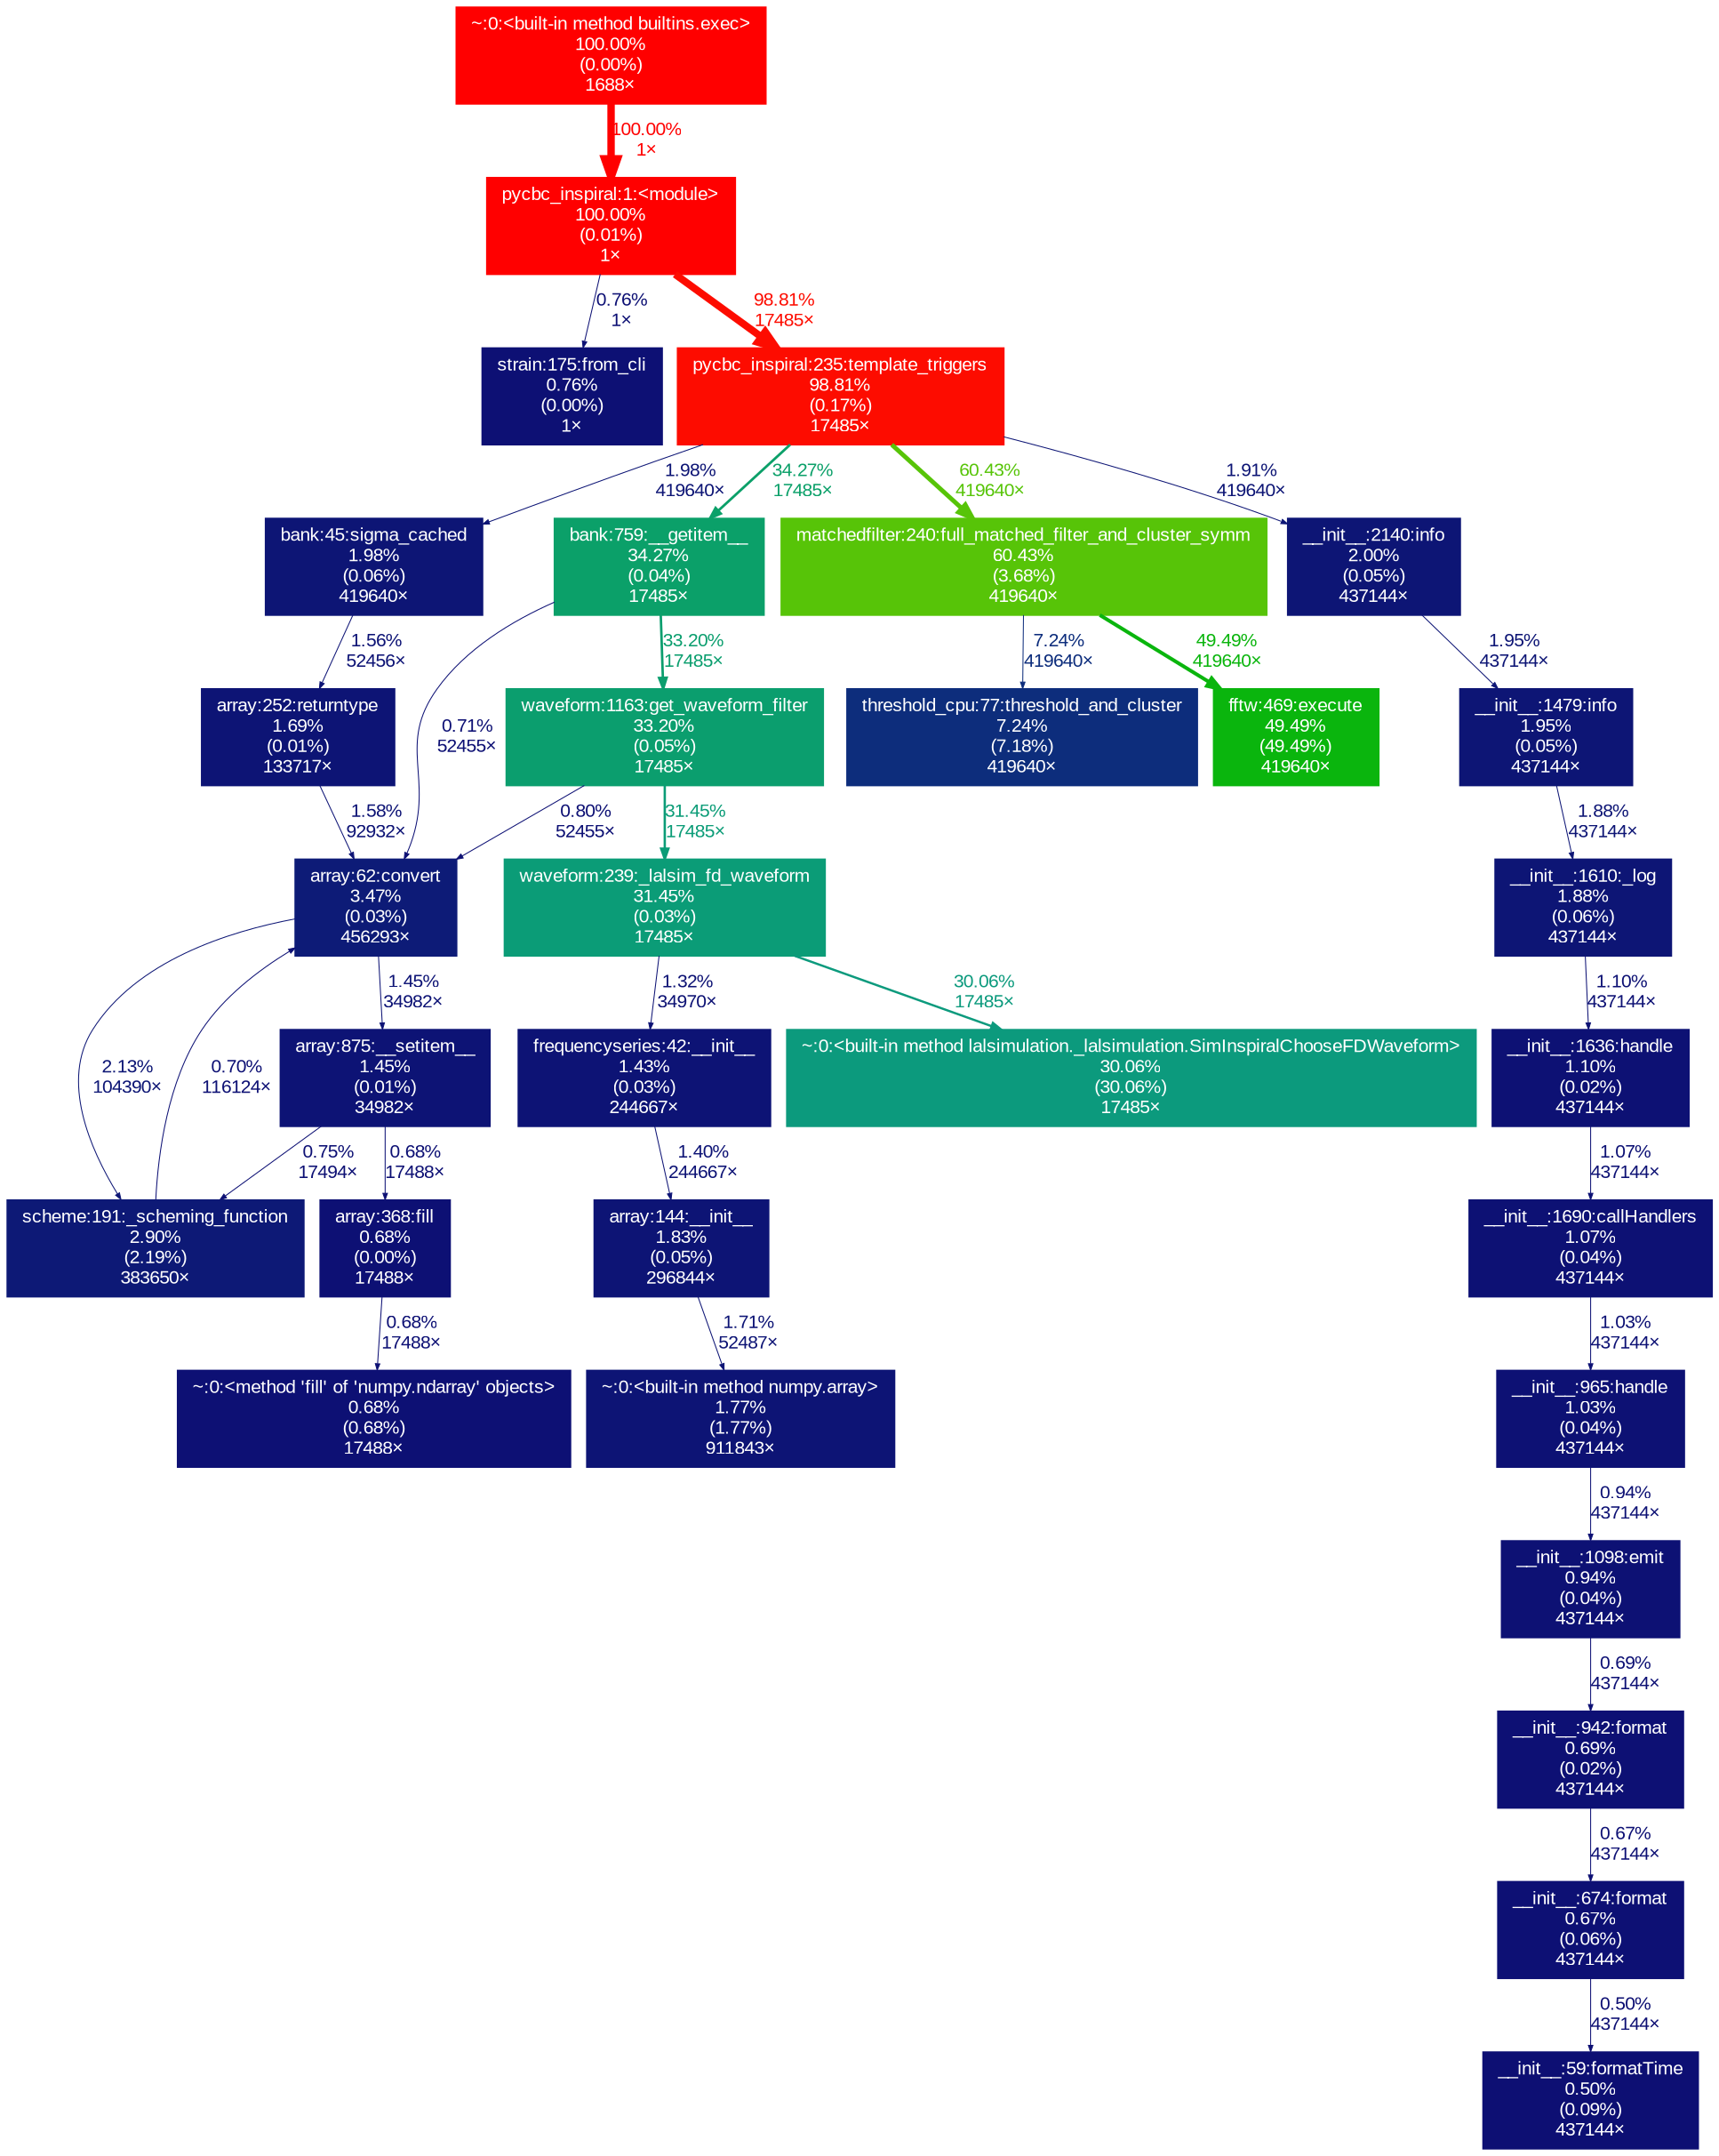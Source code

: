 digraph {
	graph [fontname=Arial, nodesep=0.125, ranksep=0.25];
	node [fontcolor=white, fontname=Arial, height=0, shape=box, style=filled, width=0];
	edge [fontname=Arial];
	372 [color="#ff0000", fontcolor="#ffffff", fontsize="10.00", label="pycbc_inspiral:1:<module>\n100.00%\n(0.01%)\n1×", tooltip="/work/pi_ccapano_umassd_edu/nperla_umassd_edu/envs/pycbc/bin/pycbc_inspiral"];
	372 -> 2183 [arrowsize="0.35", color="#0d1074", fontcolor="#0d1074", fontsize="10.00", label="0.76%\n1×", labeldistance="0.50", penwidth="0.50"];
	372 -> 2568 [arrowsize="0.99", color="#fd0c00", fontcolor="#fd0c00", fontsize="10.00", label="98.81%\n17485×", labeldistance="3.95", penwidth="3.95"];
	1461 [color="#0d1475", fontcolor="#ffffff", fontsize="10.00", label="~:0:<built-in method numpy.array>\n1.77%\n(1.77%)\n911843×", tooltip="~"];
	1471 [color="#ff0000", fontcolor="#ffffff", fontsize="10.00", label="~:0:<built-in method builtins.exec>\n100.00%\n(0.00%)\n1688×", tooltip="~"];
	1471 -> 372 [arrowsize="1.00", color="#ff0000", fontcolor="#ff0000", fontsize="10.00", label="100.00%\n1×", labeldistance="4.00", penwidth="4.00"];
	1642 [color="#0d1174", fontcolor="#ffffff", fontsize="10.00", label="__init__:1098:emit\n0.94%\n(0.04%)\n437144×", tooltip="/work/pi_ccapano_umassd_edu/nperla_umassd_edu/envs/pycbc/lib/python3.11/logging/__init__.py"];
	1642 -> 3499 [arrowsize="0.35", color="#0d1074", fontcolor="#0d1074", fontsize="10.00", label="0.69%\n437144×", labeldistance="0.50", penwidth="0.50"];
	1893 [color="#0d1976", fontcolor="#ffffff", fontsize="10.00", label="scheme:191:_scheming_function\n2.90%\n(2.19%)\n383650×", tooltip="/work/pi_ccapano_umassd_edu/nperla_umassd_edu/envs/pycbc/lib/python3.11/site-packages/pycbc/scheme.py"];
	1893 -> 3610 [arrowsize="0.35", color="#0d1074", fontcolor="#0d1074", fontsize="10.00", label="0.70%\n116124×", labeldistance="0.50", penwidth="0.50"];
	2155 [color="#0d1475", fontcolor="#ffffff", fontsize="10.00", label="array:144:__init__\n1.83%\n(0.05%)\n296844×", tooltip="/work/pi_ccapano_umassd_edu/nperla_umassd_edu/envs/pycbc/lib/python3.11/site-packages/pycbc/types/array.py"];
	2155 -> 1461 [arrowsize="0.35", color="#0d1475", fontcolor="#0d1475", fontsize="10.00", label="1.71%\n52487×", labeldistance="0.50", penwidth="0.50"];
	2180 [color="#0d1575", fontcolor="#ffffff", fontsize="10.00", label="bank:45:sigma_cached\n1.98%\n(0.06%)\n419640×", tooltip="/work/pi_ccapano_umassd_edu/nperla_umassd_edu/envs/pycbc/lib/python3.11/site-packages/pycbc/waveform/bank.py"];
	2180 -> 7529 [arrowsize="0.35", color="#0d1375", fontcolor="#0d1375", fontsize="10.00", label="1.56%\n52456×", labeldistance="0.50", penwidth="0.50"];
	2181 [color="#0ba069", fontcolor="#ffffff", fontsize="10.00", label="bank:759:__getitem__\n34.27%\n(0.04%)\n17485×", tooltip="/work/pi_ccapano_umassd_edu/nperla_umassd_edu/envs/pycbc/lib/python3.11/site-packages/pycbc/waveform/bank.py"];
	2181 -> 2606 [arrowsize="0.58", color="#0b9e6e", fontcolor="#0b9e6e", fontsize="10.00", label="33.20%\n17485×", labeldistance="1.33", penwidth="1.33"];
	2181 -> 3610 [arrowsize="0.35", color="#0d1074", fontcolor="#0d1074", fontsize="10.00", label="0.71%\n52455×", labeldistance="0.50", penwidth="0.50"];
	2183 [color="#0d1074", fontcolor="#ffffff", fontsize="10.00", label="strain:175:from_cli\n0.76%\n(0.00%)\n1×", tooltip="/work/pi_ccapano_umassd_edu/nperla_umassd_edu/envs/pycbc/lib/python3.11/site-packages/pycbc/strain/strain.py"];
	2258 [color="#0d1375", fontcolor="#ffffff", fontsize="10.00", label="array:875:__setitem__\n1.45%\n(0.01%)\n34982×", tooltip="/work/pi_ccapano_umassd_edu/nperla_umassd_edu/envs/pycbc/lib/python3.11/site-packages/pycbc/types/array.py"];
	2258 -> 1893 [arrowsize="0.35", color="#0d1074", fontcolor="#0d1074", fontsize="10.00", label="0.75%\n17494×", labeldistance="0.50", penwidth="0.50"];
	2258 -> 7588 [arrowsize="0.35", color="#0d1074", fontcolor="#0d1074", fontsize="10.00", label="0.68%\n17488×", labeldistance="0.50", penwidth="0.50"];
	2271 [color="#0d1375", fontcolor="#ffffff", fontsize="10.00", label="frequencyseries:42:__init__\n1.43%\n(0.03%)\n244667×", tooltip="/work/pi_ccapano_umassd_edu/nperla_umassd_edu/envs/pycbc/lib/python3.11/site-packages/pycbc/types/frequencyseries.py"];
	2271 -> 2155 [arrowsize="0.35", color="#0d1375", fontcolor="#0d1375", fontsize="10.00", label="1.40%\n244667×", labeldistance="0.50", penwidth="0.50"];
	2568 [color="#fd0c00", fontcolor="#ffffff", fontsize="10.00", label="pycbc_inspiral:235:template_triggers\n98.81%\n(0.17%)\n17485×", tooltip="/work/pi_ccapano_umassd_edu/nperla_umassd_edu/envs/pycbc/bin/pycbc_inspiral"];
	2568 -> 2180 [arrowsize="0.35", color="#0d1575", fontcolor="#0d1575", fontsize="10.00", label="1.98%\n419640×", labeldistance="0.50", penwidth="0.50"];
	2568 -> 2181 [arrowsize="0.59", color="#0ba069", fontcolor="#0ba069", fontsize="10.00", label="34.27%\n17485×", labeldistance="1.37", penwidth="1.37"];
	2568 -> 2585 [arrowsize="0.78", color="#57c408", fontcolor="#57c408", fontsize="10.00", label="60.43%\n419640×", labeldistance="2.42", penwidth="2.42"];
	2568 -> 2681 [arrowsize="0.35", color="#0d1575", fontcolor="#0d1575", fontsize="10.00", label="1.91%\n419640×", labeldistance="0.50", penwidth="0.50"];
	2585 [color="#57c408", fontcolor="#ffffff", fontsize="10.00", label="matchedfilter:240:full_matched_filter_and_cluster_symm\n60.43%\n(3.68%)\n419640×", tooltip="/work/pi_ccapano_umassd_edu/nperla_umassd_edu/envs/pycbc/lib/python3.11/site-packages/pycbc/filter/matchedfilter.py"];
	2585 -> 4014 [arrowsize="0.35", color="#0d2d7c", fontcolor="#0d2d7c", fontsize="10.00", label="7.24%\n419640×", labeldistance="0.50", penwidth="0.50"];
	2585 -> 7370 [arrowsize="0.70", color="#0ab50d", fontcolor="#0ab50d", fontsize="10.00", label="49.49%\n419640×", labeldistance="1.98", penwidth="1.98"];
	2606 [color="#0b9e6e", fontcolor="#ffffff", fontsize="10.00", label="waveform:1163:get_waveform_filter\n33.20%\n(0.05%)\n17485×", tooltip="/work/pi_ccapano_umassd_edu/nperla_umassd_edu/envs/pycbc/lib/python3.11/site-packages/pycbc/waveform/waveform.py"];
	2606 -> 3610 [arrowsize="0.35", color="#0d1074", fontcolor="#0d1074", fontsize="10.00", label="0.80%\n52455×", labeldistance="0.50", penwidth="0.50"];
	2606 -> 3632 [arrowsize="0.56", color="#0b9c77", fontcolor="#0b9c77", fontsize="10.00", label="31.45%\n17485×", labeldistance="1.26", penwidth="1.26"];
	2681 [color="#0d1575", fontcolor="#ffffff", fontsize="10.00", label="__init__:2140:info\n2.00%\n(0.05%)\n437144×", tooltip="/work/pi_ccapano_umassd_edu/nperla_umassd_edu/envs/pycbc/lib/python3.11/logging/__init__.py"];
	2681 -> 3549 [arrowsize="0.35", color="#0d1575", fontcolor="#0d1575", fontsize="10.00", label="1.95%\n437144×", labeldistance="0.50", penwidth="0.50"];
	3481 [color="#0d1575", fontcolor="#ffffff", fontsize="10.00", label="__init__:1610:_log\n1.88%\n(0.06%)\n437144×", tooltip="/work/pi_ccapano_umassd_edu/nperla_umassd_edu/envs/pycbc/lib/python3.11/logging/__init__.py"];
	3481 -> 3551 [arrowsize="0.35", color="#0d1174", fontcolor="#0d1174", fontsize="10.00", label="1.10%\n437144×", labeldistance="0.50", penwidth="0.50"];
	3498 [color="#0d1074", fontcolor="#ffffff", fontsize="10.00", label="__init__:674:format\n0.67%\n(0.06%)\n437144×", tooltip="/work/pi_ccapano_umassd_edu/nperla_umassd_edu/envs/pycbc/lib/python3.11/logging/__init__.py"];
	3498 -> 7838 [arrowsize="0.35", color="#0d0f73", fontcolor="#0d0f73", fontsize="10.00", label="0.50%\n437144×", labeldistance="0.50", penwidth="0.50"];
	3499 [color="#0d1074", fontcolor="#ffffff", fontsize="10.00", label="__init__:942:format\n0.69%\n(0.02%)\n437144×", tooltip="/work/pi_ccapano_umassd_edu/nperla_umassd_edu/envs/pycbc/lib/python3.11/logging/__init__.py"];
	3499 -> 3498 [arrowsize="0.35", color="#0d1074", fontcolor="#0d1074", fontsize="10.00", label="0.67%\n437144×", labeldistance="0.50", penwidth="0.50"];
	3549 [color="#0d1575", fontcolor="#ffffff", fontsize="10.00", label="__init__:1479:info\n1.95%\n(0.05%)\n437144×", tooltip="/work/pi_ccapano_umassd_edu/nperla_umassd_edu/envs/pycbc/lib/python3.11/logging/__init__.py"];
	3549 -> 3481 [arrowsize="0.35", color="#0d1575", fontcolor="#0d1575", fontsize="10.00", label="1.88%\n437144×", labeldistance="0.50", penwidth="0.50"];
	3550 [color="#0d1174", fontcolor="#ffffff", fontsize="10.00", label="__init__:1690:callHandlers\n1.07%\n(0.04%)\n437144×", tooltip="/work/pi_ccapano_umassd_edu/nperla_umassd_edu/envs/pycbc/lib/python3.11/logging/__init__.py"];
	3550 -> 8261 [arrowsize="0.35", color="#0d1174", fontcolor="#0d1174", fontsize="10.00", label="1.03%\n437144×", labeldistance="0.50", penwidth="0.50"];
	3551 [color="#0d1174", fontcolor="#ffffff", fontsize="10.00", label="__init__:1636:handle\n1.10%\n(0.02%)\n437144×", tooltip="/work/pi_ccapano_umassd_edu/nperla_umassd_edu/envs/pycbc/lib/python3.11/logging/__init__.py"];
	3551 -> 3550 [arrowsize="0.35", color="#0d1174", fontcolor="#0d1174", fontsize="10.00", label="1.07%\n437144×", labeldistance="0.50", penwidth="0.50"];
	3610 [color="#0d1b77", fontcolor="#ffffff", fontsize="10.00", label="array:62:convert\n3.47%\n(0.03%)\n456293×", tooltip="/work/pi_ccapano_umassd_edu/nperla_umassd_edu/envs/pycbc/lib/python3.11/site-packages/pycbc/types/array.py"];
	3610 -> 1893 [arrowsize="0.35", color="#0d1675", fontcolor="#0d1675", fontsize="10.00", label="2.13%\n104390×", labeldistance="0.50", penwidth="0.50"];
	3610 -> 2258 [arrowsize="0.35", color="#0d1375", fontcolor="#0d1375", fontsize="10.00", label="1.45%\n34982×", labeldistance="0.50", penwidth="0.50"];
	3632 [color="#0b9c77", fontcolor="#ffffff", fontsize="10.00", label="waveform:239:_lalsim_fd_waveform\n31.45%\n(0.03%)\n17485×", tooltip="/work/pi_ccapano_umassd_edu/nperla_umassd_edu/envs/pycbc/lib/python3.11/site-packages/pycbc/waveform/waveform.py"];
	3632 -> 2271 [arrowsize="0.35", color="#0d1274", fontcolor="#0d1274", fontsize="10.00", label="1.32%\n34970×", labeldistance="0.50", penwidth="0.50"];
	3632 -> 5213 [arrowsize="0.55", color="#0c9a7d", fontcolor="#0c9a7d", fontsize="10.00", label="30.06%\n17485×", labeldistance="1.20", penwidth="1.20"];
	4014 [color="#0d2d7c", fontcolor="#ffffff", fontsize="10.00", label="threshold_cpu:77:threshold_and_cluster\n7.24%\n(7.18%)\n419640×", tooltip="/work/pi_ccapano_umassd_edu/nperla_umassd_edu/envs/pycbc/lib/python3.11/site-packages/pycbc/events/threshold_cpu.py"];
	5213 [color="#0c9a7d", fontcolor="#ffffff", fontsize="10.00", label="~:0:<built-in method lalsimulation._lalsimulation.SimInspiralChooseFDWaveform>\n30.06%\n(30.06%)\n17485×", tooltip="~"];
	7370 [color="#0ab50d", fontcolor="#ffffff", fontsize="10.00", label="fftw:469:execute\n49.49%\n(49.49%)\n419640×", tooltip="/work/pi_ccapano_umassd_edu/nperla_umassd_edu/envs/pycbc/lib/python3.11/site-packages/pycbc/fft/fftw.py"];
	7529 [color="#0d1475", fontcolor="#ffffff", fontsize="10.00", label="array:252:returntype\n1.69%\n(0.01%)\n133717×", tooltip="/work/pi_ccapano_umassd_edu/nperla_umassd_edu/envs/pycbc/lib/python3.11/site-packages/pycbc/types/array.py"];
	7529 -> 3610 [arrowsize="0.35", color="#0d1375", fontcolor="#0d1375", fontsize="10.00", label="1.58%\n92932×", labeldistance="0.50", penwidth="0.50"];
	7588 [color="#0d1074", fontcolor="#ffffff", fontsize="10.00", label="array:368:fill\n0.68%\n(0.00%)\n17488×", tooltip="/work/pi_ccapano_umassd_edu/nperla_umassd_edu/envs/pycbc/lib/python3.11/site-packages/pycbc/types/array.py"];
	7588 -> 8119 [arrowsize="0.35", color="#0d1074", fontcolor="#0d1074", fontsize="10.00", label="0.68%\n17488×", labeldistance="0.50", penwidth="0.50"];
	7838 [color="#0d0f73", fontcolor="#ffffff", fontsize="10.00", label="__init__:59:formatTime\n0.50%\n(0.09%)\n437144×", tooltip="/work/pi_ccapano_umassd_edu/nperla_umassd_edu/envs/pycbc/lib/python3.11/site-packages/pycbc/__init__.py"];
	8119 [color="#0d1074", fontcolor="#ffffff", fontsize="10.00", label="~:0:<method 'fill' of 'numpy.ndarray' objects>\n0.68%\n(0.68%)\n17488×", tooltip="~"];
	8261 [color="#0d1174", fontcolor="#ffffff", fontsize="10.00", label="__init__:965:handle\n1.03%\n(0.04%)\n437144×", tooltip="/work/pi_ccapano_umassd_edu/nperla_umassd_edu/envs/pycbc/lib/python3.11/logging/__init__.py"];
	8261 -> 1642 [arrowsize="0.35", color="#0d1174", fontcolor="#0d1174", fontsize="10.00", label="0.94%\n437144×", labeldistance="0.50", penwidth="0.50"];
}
